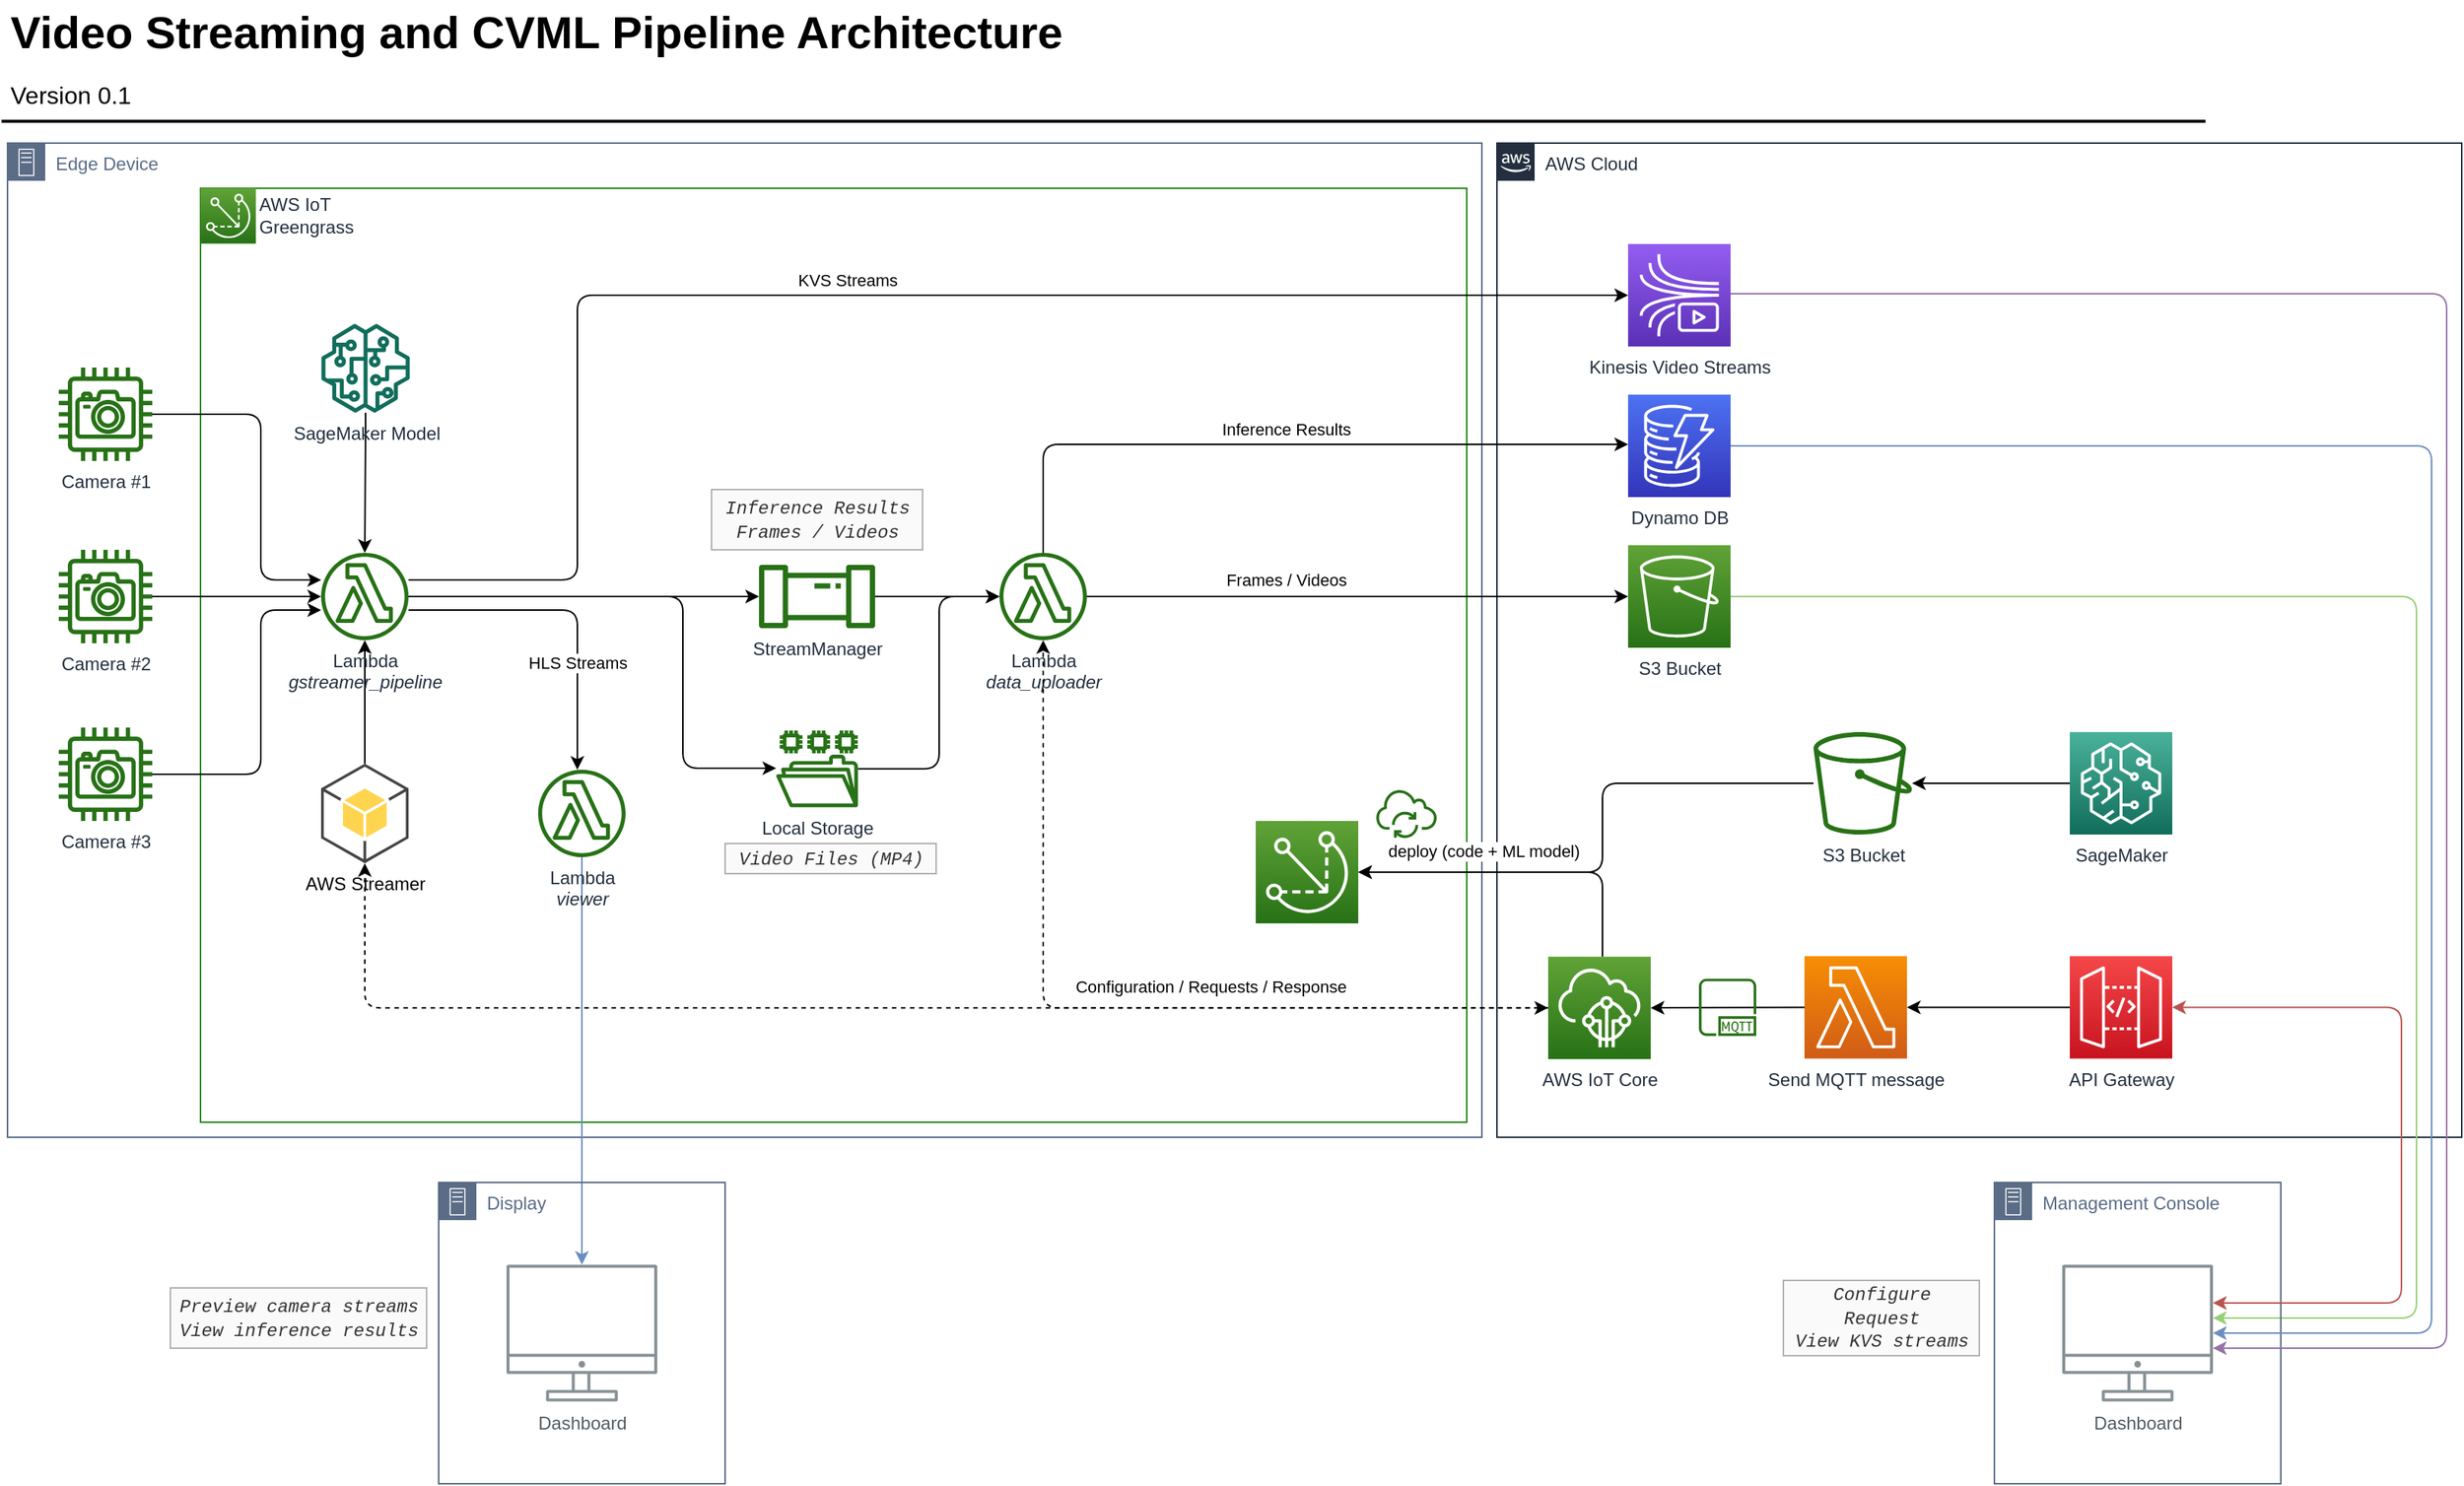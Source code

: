 <mxfile version="13.6.2" type="device"><diagram id="Ht1M8jgEwFfnCIfOTk4-" name="Page-1"><mxGraphModel dx="1106" dy="1003" grid="1" gridSize="10" guides="1" tooltips="1" connect="1" arrows="1" fold="1" page="1" pageScale="1" pageWidth="827" pageHeight="1169" math="0" shadow="0"><root><mxCell id="0"/><mxCell id="1" parent="0"/><mxCell id="UEzPUAAOIrF-is8g5C7q-2" value="AWS Cloud" style="points=[[0,0],[0.25,0],[0.5,0],[0.75,0],[1,0],[1,0.25],[1,0.5],[1,0.75],[1,1],[0.75,1],[0.5,1],[0.25,1],[0,1],[0,0.75],[0,0.5],[0,0.25]];outlineConnect=0;gradientColor=none;html=1;whiteSpace=wrap;fontSize=12;fontStyle=0;shape=mxgraph.aws4.group;grIcon=mxgraph.aws4.group_aws_cloud_alt;strokeColor=#232F3E;fillColor=none;verticalAlign=top;align=left;spacingLeft=30;fontColor=#232F3E;dashed=0;" parent="1" vertex="1"><mxGeometry x="1000" y="160" width="640" height="660" as="geometry"/></mxCell><mxCell id="l3ugbpHC8TjfmJczKxd4-12" value="Edge Device" style="points=[[0,0],[0.25,0],[0.5,0],[0.75,0],[1,0],[1,0.25],[1,0.5],[1,0.75],[1,1],[0.75,1],[0.5,1],[0.25,1],[0,1],[0,0.75],[0,0.5],[0,0.25]];outlineConnect=0;gradientColor=none;html=1;whiteSpace=wrap;fontSize=12;fontStyle=0;shape=mxgraph.aws4.group;grIcon=mxgraph.aws4.group_on_premise;strokeColor=#5A6C86;fillColor=none;verticalAlign=top;align=left;spacingLeft=30;fontColor=#5A6C86;dashed=0;" parent="1" vertex="1"><mxGeometry x="12" y="160" width="978" height="660" as="geometry"/></mxCell><mxCell id="UEzPUAAOIrF-is8g5C7q-5" value="" style="whiteSpace=wrap;html=1;dashed=0;fontColor=#AAB7B8;fontStyle=0;align=left;verticalAlign=top;strokeColor=#248814;fillColor=none;gradientColor=none;spacingLeft=30;" parent="1" vertex="1"><mxGeometry x="140" y="190" width="840" height="620" as="geometry"/></mxCell><mxCell id="-QjtrjUzRDEMRZ5MF8oH-47" value="Video Streaming and CVML Pipeline Architecture" style="text;html=1;resizable=0;points=[];autosize=1;align=left;verticalAlign=top;spacingTop=-4;fontSize=30;fontStyle=1" parent="1" vertex="1"><mxGeometry x="12" y="65.5" width="710" height="40" as="geometry"/></mxCell><mxCell id="-QjtrjUzRDEMRZ5MF8oH-48" value="Version 0.1" style="text;html=1;resizable=0;points=[];autosize=1;align=left;verticalAlign=top;spacingTop=-4;fontSize=16" parent="1" vertex="1"><mxGeometry x="12" y="115.5" width="100" height="20" as="geometry"/></mxCell><mxCell id="SCVMTBWpLvtzJIhz15lM-1" value="" style="line;strokeWidth=2;html=1;fontSize=14;" parent="1" vertex="1"><mxGeometry x="8" y="140.5" width="1462" height="10" as="geometry"/></mxCell><mxCell id="l3ugbpHC8TjfmJczKxd4-58" style="edgeStyle=orthogonalEdgeStyle;rounded=0;orthogonalLoop=1;jettySize=auto;html=1;" parent="1" source="l3ugbpHC8TjfmJczKxd4-2" target="l3ugbpHC8TjfmJczKxd4-7" edge="1"><mxGeometry relative="1" as="geometry"/></mxCell><object label="SageMaker" SageMaker="" id="l3ugbpHC8TjfmJczKxd4-2"><mxCell style="outlineConnect=0;fontColor=#232F3E;gradientColor=#4AB29A;gradientDirection=north;fillColor=#116D5B;strokeColor=#ffffff;dashed=0;verticalLabelPosition=bottom;verticalAlign=top;align=center;html=1;fontSize=12;fontStyle=0;aspect=fixed;shape=mxgraph.aws4.resourceIcon;resIcon=mxgraph.aws4.sagemaker;" parent="1" vertex="1"><mxGeometry x="1380" y="551" width="68" height="68" as="geometry"/></mxCell></object><mxCell id="l3ugbpHC8TjfmJczKxd4-29" style="edgeStyle=orthogonalEdgeStyle;rounded=1;orthogonalLoop=1;jettySize=auto;html=1;" parent="1" source="l3ugbpHC8TjfmJczKxd4-3" target="l3ugbpHC8TjfmJczKxd4-27" edge="1"><mxGeometry relative="1" as="geometry"><mxPoint x="218" y="340" as="targetPoint"/><Array as="points"><mxPoint x="180" y="340"/><mxPoint x="180" y="450"/></Array></mxGeometry></mxCell><mxCell id="l3ugbpHC8TjfmJczKxd4-3" value="Camera #1" style="outlineConnect=0;fontColor=#232F3E;gradientColor=none;fillColor=#277116;strokeColor=none;dashed=0;verticalLabelPosition=bottom;verticalAlign=top;align=center;html=1;fontSize=12;fontStyle=0;aspect=fixed;pointerEvents=1;shape=mxgraph.aws4.camera;" parent="1" vertex="1"><mxGeometry x="46" y="309" width="62" height="62" as="geometry"/></mxCell><mxCell id="l3ugbpHC8TjfmJczKxd4-68" value="" style="edgeStyle=orthogonalEdgeStyle;rounded=1;jumpStyle=arc;orthogonalLoop=1;jettySize=auto;html=1;strokeColor=#000000;" parent="1" source="l3ugbpHC8TjfmJczKxd4-7" target="l3ugbpHC8TjfmJczKxd4-199" edge="1"><mxGeometry x="0.005" y="-14" relative="1" as="geometry"><mxPoint as="offset"/><Array as="points"><mxPoint x="1070" y="585"/><mxPoint x="1070" y="644"/></Array></mxGeometry></mxCell><mxCell id="l3ugbpHC8TjfmJczKxd4-7" value="S3 Bucket" style="outlineConnect=0;fontColor=#232F3E;gradientColor=none;fillColor=#277116;strokeColor=none;dashed=0;verticalLabelPosition=bottom;verticalAlign=top;align=center;html=1;fontSize=12;fontStyle=0;aspect=fixed;pointerEvents=1;shape=mxgraph.aws4.bucket;" parent="1" vertex="1"><mxGeometry x="1210" y="551" width="65.38" height="68" as="geometry"/></mxCell><mxCell id="6f_Ng7qhZYBj1-ux3YfP-18" style="edgeStyle=orthogonalEdgeStyle;rounded=1;orthogonalLoop=1;jettySize=auto;html=1;startArrow=none;startFill=0;strokeColor=#97D077;" parent="1" source="l3ugbpHC8TjfmJczKxd4-8" target="l3ugbpHC8TjfmJczKxd4-88" edge="1"><mxGeometry relative="1" as="geometry"><Array as="points"><mxPoint x="1610" y="461"/><mxPoint x="1610" y="940"/></Array></mxGeometry></mxCell><mxCell id="l3ugbpHC8TjfmJczKxd4-8" value="S3 Bucket" style="outlineConnect=0;fontColor=#232F3E;gradientColor=#60A337;gradientDirection=north;fillColor=#277116;strokeColor=#ffffff;dashed=0;verticalLabelPosition=bottom;verticalAlign=top;align=center;html=1;fontSize=12;fontStyle=0;aspect=fixed;shape=mxgraph.aws4.resourceIcon;resIcon=mxgraph.aws4.s3;" parent="1" vertex="1"><mxGeometry x="1087" y="427" width="68" height="68" as="geometry"/></mxCell><mxCell id="l3ugbpHC8TjfmJczKxd4-52" style="edgeStyle=orthogonalEdgeStyle;rounded=0;orthogonalLoop=1;jettySize=auto;html=1;" parent="1" edge="1"><mxGeometry relative="1" as="geometry"><mxPoint x="1098" y="461" as="sourcePoint"/></mxGeometry></mxCell><mxCell id="l3ugbpHC8TjfmJczKxd4-28" style="edgeStyle=orthogonalEdgeStyle;rounded=0;orthogonalLoop=1;jettySize=auto;html=1;" parent="1" source="l3ugbpHC8TjfmJczKxd4-14" target="l3ugbpHC8TjfmJczKxd4-27" edge="1"><mxGeometry relative="1" as="geometry"/></mxCell><mxCell id="l3ugbpHC8TjfmJczKxd4-14" value="Camera #2" style="outlineConnect=0;fontColor=#232F3E;gradientColor=none;fillColor=#277116;strokeColor=none;dashed=0;verticalLabelPosition=bottom;verticalAlign=top;align=center;html=1;fontSize=12;fontStyle=0;aspect=fixed;pointerEvents=1;shape=mxgraph.aws4.camera;" parent="1" vertex="1"><mxGeometry x="46" y="430" width="62" height="62" as="geometry"/></mxCell><mxCell id="l3ugbpHC8TjfmJczKxd4-32" value="" style="edgeStyle=orthogonalEdgeStyle;rounded=1;orthogonalLoop=1;jettySize=auto;html=1;" parent="1" source="l3ugbpHC8TjfmJczKxd4-15" target="l3ugbpHC8TjfmJczKxd4-27" edge="1"><mxGeometry relative="1" as="geometry"><mxPoint x="220" y="579" as="targetPoint"/><Array as="points"><mxPoint x="180" y="579"/><mxPoint x="180" y="470"/></Array></mxGeometry></mxCell><mxCell id="l3ugbpHC8TjfmJczKxd4-15" value="Camera #3" style="outlineConnect=0;fontColor=#232F3E;gradientColor=none;fillColor=#277116;strokeColor=none;dashed=0;verticalLabelPosition=bottom;verticalAlign=top;align=center;html=1;fontSize=12;fontStyle=0;aspect=fixed;pointerEvents=1;shape=mxgraph.aws4.camera;" parent="1" vertex="1"><mxGeometry x="46" y="548" width="62" height="62" as="geometry"/></mxCell><mxCell id="l3ugbpHC8TjfmJczKxd4-201" value="deploy (code + ML model)" style="edgeStyle=orthogonalEdgeStyle;rounded=1;jumpStyle=arc;orthogonalLoop=1;jettySize=auto;html=1;strokeColor=#000000;" parent="1" source="l3ugbpHC8TjfmJczKxd4-22" target="l3ugbpHC8TjfmJczKxd4-199" edge="1"><mxGeometry x="0.241" y="-14" relative="1" as="geometry"><Array as="points"><mxPoint x="1070" y="644"/></Array><mxPoint as="offset"/></mxGeometry></mxCell><mxCell id="sOebJX0BzwFZkAAIhOgV-5" style="edgeStyle=orthogonalEdgeStyle;rounded=1;orthogonalLoop=1;jettySize=auto;html=1;startArrow=none;startFill=0;" parent="1" source="7xtLExHOOwQyCnLlfc2Y-1" target="l3ugbpHC8TjfmJczKxd4-27" edge="1"><mxGeometry relative="1" as="geometry"/></mxCell><mxCell id="l3ugbpHC8TjfmJczKxd4-22" value="AWS IoT Core" style="outlineConnect=0;fontColor=#232F3E;gradientColor=#60A337;gradientDirection=north;fillColor=#277116;strokeColor=#ffffff;dashed=0;verticalLabelPosition=bottom;verticalAlign=top;align=center;html=1;fontSize=12;fontStyle=0;aspect=fixed;shape=mxgraph.aws4.resourceIcon;resIcon=mxgraph.aws4.iot_core;" parent="1" vertex="1"><mxGeometry x="1034" y="700.1" width="68" height="68" as="geometry"/></mxCell><mxCell id="6f_Ng7qhZYBj1-ux3YfP-7" value="KVS Streams" style="edgeStyle=orthogonalEdgeStyle;rounded=1;orthogonalLoop=1;jettySize=auto;html=1;startArrow=none;startFill=0;strokeColor=#000000;" parent="1" source="l3ugbpHC8TjfmJczKxd4-27" target="6f_Ng7qhZYBj1-ux3YfP-1" edge="1"><mxGeometry x="-0.037" y="10" relative="1" as="geometry"><Array as="points"><mxPoint x="390" y="450"/><mxPoint x="390" y="261"/></Array><mxPoint as="offset"/></mxGeometry></mxCell><mxCell id="fnL0mikmJN5iwgDnDFTr-7" value="" style="edgeStyle=orthogonalEdgeStyle;rounded=0;orthogonalLoop=1;jettySize=auto;html=1;" parent="1" source="l3ugbpHC8TjfmJczKxd4-27" target="sOebJX0BzwFZkAAIhOgV-2" edge="1"><mxGeometry x="0.497" y="11" relative="1" as="geometry"><mxPoint x="490.091" y="461" as="targetPoint"/><mxPoint as="offset"/></mxGeometry></mxCell><mxCell id="fnL0mikmJN5iwgDnDFTr-9" value="HLS Streams" style="edgeStyle=orthogonalEdgeStyle;rounded=1;orthogonalLoop=1;jettySize=auto;html=1;" parent="1" source="l3ugbpHC8TjfmJczKxd4-27" target="fnL0mikmJN5iwgDnDFTr-4" edge="1"><mxGeometry x="0.352" relative="1" as="geometry"><Array as="points"><mxPoint x="390" y="470"/></Array><mxPoint as="offset"/></mxGeometry></mxCell><mxCell id="MqlUjwLpCgT6EpWJW5u5-2" style="edgeStyle=orthogonalEdgeStyle;rounded=1;orthogonalLoop=1;jettySize=auto;html=1;" parent="1" source="l3ugbpHC8TjfmJczKxd4-27" target="MqlUjwLpCgT6EpWJW5u5-1" edge="1"><mxGeometry relative="1" as="geometry"><Array as="points"><mxPoint x="460" y="461"/><mxPoint x="460" y="575"/></Array></mxGeometry></mxCell><mxCell id="l3ugbpHC8TjfmJczKxd4-27" value="Lambda&lt;br&gt;&lt;i&gt;gstreamer_pipeline&lt;br&gt;&lt;/i&gt;" style="outlineConnect=0;fontColor=#232F3E;gradientColor=none;fillColor=#277116;strokeColor=none;dashed=0;verticalLabelPosition=bottom;verticalAlign=top;align=center;html=1;fontSize=12;fontStyle=0;aspect=fixed;pointerEvents=1;shape=mxgraph.aws4.lambda_function;" parent="1" vertex="1"><mxGeometry x="220" y="432" width="58" height="58" as="geometry"/></mxCell><mxCell id="l3ugbpHC8TjfmJczKxd4-36" value="" style="outlineConnect=0;fontColor=#232F3E;gradientColor=none;fillColor=#277116;strokeColor=none;dashed=0;verticalLabelPosition=bottom;verticalAlign=top;align=center;html=1;fontSize=12;fontStyle=0;aspect=fixed;pointerEvents=1;shape=mxgraph.aws4.iot_over_the_air_update;" parent="1" vertex="1"><mxGeometry x="920" y="585" width="40" height="40" as="geometry"/></mxCell><mxCell id="l3ugbpHC8TjfmJczKxd4-70" style="edgeStyle=orthogonalEdgeStyle;rounded=1;jumpStyle=arc;orthogonalLoop=1;jettySize=auto;html=1;strokeColor=#000000;" parent="1" source="l3ugbpHC8TjfmJczKxd4-67" target="l3ugbpHC8TjfmJczKxd4-22" edge="1"><mxGeometry relative="1" as="geometry"/></mxCell><mxCell id="l3ugbpHC8TjfmJczKxd4-67" value="Send MQTT message" style="outlineConnect=0;fontColor=#232F3E;gradientColor=#F78E04;gradientDirection=north;fillColor=#D05C17;strokeColor=#ffffff;dashed=0;verticalLabelPosition=bottom;verticalAlign=top;align=center;html=1;fontSize=12;fontStyle=0;aspect=fixed;shape=mxgraph.aws4.resourceIcon;resIcon=mxgraph.aws4.lambda;" parent="1" vertex="1"><mxGeometry x="1204" y="699.7" width="68" height="68" as="geometry"/></mxCell><mxCell id="l3ugbpHC8TjfmJczKxd4-5" value="" style="outlineConnect=0;fontColor=#232F3E;gradientColor=none;fillColor=#277116;strokeColor=none;dashed=0;verticalLabelPosition=bottom;verticalAlign=top;align=center;html=1;fontSize=12;fontStyle=0;aspect=fixed;pointerEvents=1;shape=mxgraph.aws4.mqtt_protocol;" parent="1" vertex="1"><mxGeometry x="1134" y="714.7" width="38" height="38" as="geometry"/></mxCell><mxCell id="UEzPUAAOIrF-is8g5C7q-4" value="AWS IoT&lt;br&gt;Greengrass" style="outlineConnect=0;fontColor=#232F3E;gradientColor=#60A337;gradientDirection=north;fillColor=#277116;strokeColor=#ffffff;dashed=0;verticalLabelPosition=middle;verticalAlign=middle;align=left;html=1;fontSize=12;fontStyle=0;aspect=fixed;shape=mxgraph.aws4.resourceIcon;resIcon=mxgraph.aws4.greengrass;labelPosition=right;" parent="1" vertex="1"><mxGeometry x="140" y="190" width="36.735" height="36.735" as="geometry"/></mxCell><mxCell id="l3ugbpHC8TjfmJczKxd4-47" value="Frames / Videos" style="edgeStyle=orthogonalEdgeStyle;rounded=0;orthogonalLoop=1;jettySize=auto;html=1;" parent="1" source="l3ugbpHC8TjfmJczKxd4-19" target="l3ugbpHC8TjfmJczKxd4-8" edge="1"><mxGeometry x="-0.265" y="11" relative="1" as="geometry"><mxPoint x="810.203" y="461" as="targetPoint"/><mxPoint as="offset"/></mxGeometry></mxCell><mxCell id="sOebJX0BzwFZkAAIhOgV-10" value="Inference Results" style="edgeStyle=orthogonalEdgeStyle;rounded=1;orthogonalLoop=1;jettySize=auto;html=1;" parent="1" source="l3ugbpHC8TjfmJczKxd4-19" target="sOebJX0BzwFZkAAIhOgV-9" edge="1"><mxGeometry x="0.013" y="10" relative="1" as="geometry"><Array as="points"><mxPoint x="699" y="360"/></Array><mxPoint as="offset"/></mxGeometry></mxCell><mxCell id="l3ugbpHC8TjfmJczKxd4-19" value="Lambda&lt;br&gt;&lt;i&gt;data_uploader&lt;/i&gt;" style="outlineConnect=0;fontColor=#232F3E;gradientColor=none;fillColor=#277116;strokeColor=none;dashed=0;verticalLabelPosition=bottom;verticalAlign=top;align=center;html=1;fontSize=12;fontStyle=0;aspect=fixed;pointerEvents=1;shape=mxgraph.aws4.lambda_function;" parent="1" vertex="1"><mxGeometry x="670" y="432" width="58" height="58" as="geometry"/></mxCell><mxCell id="7xtLExHOOwQyCnLlfc2Y-8" style="edgeStyle=orthogonalEdgeStyle;rounded=0;orthogonalLoop=1;jettySize=auto;html=1;startArrow=none;startFill=0;" parent="1" source="l3ugbpHC8TjfmJczKxd4-1" target="l3ugbpHC8TjfmJczKxd4-27" edge="1"><mxGeometry relative="1" as="geometry"><Array as="points"><mxPoint x="249" y="350"/><mxPoint x="249" y="350"/></Array></mxGeometry></mxCell><mxCell id="l3ugbpHC8TjfmJczKxd4-1" value="SageMaker Model" style="outlineConnect=0;fontColor=#232F3E;gradientColor=none;fillColor=#116D5B;strokeColor=none;dashed=0;verticalLabelPosition=bottom;verticalAlign=top;align=center;html=1;fontSize=12;fontStyle=0;aspect=fixed;pointerEvents=1;shape=mxgraph.aws4.sagemaker_model;" parent="1" vertex="1"><mxGeometry x="220" y="280" width="59" height="59" as="geometry"/></mxCell><mxCell id="l3ugbpHC8TjfmJczKxd4-90" value="" style="group" parent="1" vertex="1" connectable="0"><mxGeometry x="1330" y="850" width="190" height="200" as="geometry"/></mxCell><mxCell id="l3ugbpHC8TjfmJczKxd4-18" value="Management Console" style="points=[[0,0],[0.25,0],[0.5,0],[0.75,0],[1,0],[1,0.25],[1,0.5],[1,0.75],[1,1],[0.75,1],[0.5,1],[0.25,1],[0,1],[0,0.75],[0,0.5],[0,0.25]];outlineConnect=0;gradientColor=none;html=1;whiteSpace=wrap;fontSize=12;fontStyle=0;shape=mxgraph.aws4.group;grIcon=mxgraph.aws4.group_on_premise;strokeColor=#5A6C86;fillColor=none;verticalAlign=top;align=left;spacingLeft=30;fontColor=#5A6C86;dashed=0;" parent="l3ugbpHC8TjfmJczKxd4-90" vertex="1"><mxGeometry width="190" height="200" as="geometry"/></mxCell><mxCell id="l3ugbpHC8TjfmJczKxd4-88" value="Dashboard" style="outlineConnect=0;gradientColor=none;fontColor=#545B64;strokeColor=none;fillColor=#879196;dashed=0;verticalLabelPosition=bottom;verticalAlign=top;align=center;html=1;fontSize=12;fontStyle=0;aspect=fixed;shape=mxgraph.aws4.illustration_desktop;pointerEvents=1;labelBackgroundColor=#ffffff;" parent="l3ugbpHC8TjfmJczKxd4-90" vertex="1"><mxGeometry x="45" y="54.5" width="100" height="91" as="geometry"/></mxCell><mxCell id="l3ugbpHC8TjfmJczKxd4-199" value="" style="outlineConnect=0;fontColor=#232F3E;gradientColor=#60A337;gradientDirection=north;fillColor=#277116;strokeColor=#ffffff;dashed=0;verticalLabelPosition=bottom;verticalAlign=top;align=center;html=1;fontSize=12;fontStyle=0;aspect=fixed;shape=mxgraph.aws4.resourceIcon;resIcon=mxgraph.aws4.greengrass;" parent="1" vertex="1"><mxGeometry x="840" y="610" width="68" height="68" as="geometry"/></mxCell><mxCell id="6f_Ng7qhZYBj1-ux3YfP-16" style="edgeStyle=orthogonalEdgeStyle;rounded=1;orthogonalLoop=1;jettySize=auto;html=1;startArrow=none;startFill=0;strokeColor=#9673a6;fillColor=#e1d5e7;" parent="1" source="6f_Ng7qhZYBj1-ux3YfP-1" target="l3ugbpHC8TjfmJczKxd4-88" edge="1"><mxGeometry relative="1" as="geometry"><Array as="points"><mxPoint x="1630" y="260"/><mxPoint x="1630" y="960"/></Array></mxGeometry></mxCell><mxCell id="6f_Ng7qhZYBj1-ux3YfP-1" value="Kinesis Video Streams" style="outlineConnect=0;fontColor=#232F3E;gradientColor=#945DF2;gradientDirection=north;fillColor=#5A30B5;strokeColor=#ffffff;dashed=0;verticalLabelPosition=bottom;verticalAlign=top;align=center;html=1;fontSize=12;fontStyle=0;aspect=fixed;shape=mxgraph.aws4.resourceIcon;resIcon=mxgraph.aws4.kinesis_video_streams;" parent="1" vertex="1"><mxGeometry x="1087" y="227" width="68" height="68" as="geometry"/></mxCell><mxCell id="fnL0mikmJN5iwgDnDFTr-8" value="" style="edgeStyle=orthogonalEdgeStyle;rounded=0;orthogonalLoop=1;jettySize=auto;html=1;" parent="1" source="sOebJX0BzwFZkAAIhOgV-2" target="l3ugbpHC8TjfmJczKxd4-19" edge="1"><mxGeometry relative="1" as="geometry"><mxPoint x="544.209" y="461.0" as="sourcePoint"/></mxGeometry></mxCell><mxCell id="6f_Ng7qhZYBj1-ux3YfP-20" value="&lt;div&gt;&lt;i style=&quot;font-family: &amp;#34;courier new&amp;#34;&quot;&gt;Configure&lt;/i&gt;&lt;/div&gt;&lt;div&gt;&lt;i style=&quot;font-family: &amp;#34;courier new&amp;#34;&quot;&gt;Request&lt;/i&gt;&lt;/div&gt;&lt;div&gt;&lt;font face=&quot;Courier New&quot;&gt;&lt;i&gt;View KVS streams&lt;/i&gt;&lt;/font&gt;&lt;/div&gt;" style="text;html=1;resizable=0;autosize=1;align=center;verticalAlign=middle;points=[];fillColor=#f5f5f5;strokeColor=#666666;rounded=0;opacity=50;fontColor=#333333;" parent="1" vertex="1"><mxGeometry x="1190" y="915" width="130" height="50" as="geometry"/></mxCell><mxCell id="F8nR14_zgIRidCDEqCTO-2" style="edgeStyle=orthogonalEdgeStyle;rounded=1;orthogonalLoop=1;jettySize=auto;html=1;fillColor=#f8cecc;strokeColor=#b85450;startArrow=classic;startFill=1;" parent="1" source="F8nR14_zgIRidCDEqCTO-1" target="l3ugbpHC8TjfmJczKxd4-88" edge="1"><mxGeometry relative="1" as="geometry"><Array as="points"><mxPoint x="1600" y="734"/><mxPoint x="1600" y="930"/></Array></mxGeometry></mxCell><mxCell id="F8nR14_zgIRidCDEqCTO-3" style="edgeStyle=orthogonalEdgeStyle;rounded=0;orthogonalLoop=1;jettySize=auto;html=1;" parent="1" source="F8nR14_zgIRidCDEqCTO-1" target="l3ugbpHC8TjfmJczKxd4-67" edge="1"><mxGeometry relative="1" as="geometry"/></mxCell><mxCell id="F8nR14_zgIRidCDEqCTO-1" value="API Gateway" style="outlineConnect=0;fontColor=#232F3E;gradientColor=#F54749;gradientDirection=north;fillColor=#C7131F;strokeColor=#ffffff;dashed=0;verticalLabelPosition=bottom;verticalAlign=top;align=center;html=1;fontSize=12;fontStyle=0;aspect=fixed;shape=mxgraph.aws4.resourceIcon;resIcon=mxgraph.aws4.api_gateway;" parent="1" vertex="1"><mxGeometry x="1380" y="699.7" width="68" height="68" as="geometry"/></mxCell><mxCell id="fnL0mikmJN5iwgDnDFTr-3" value="Configuration / Requests / Response" style="edgeStyle=orthogonalEdgeStyle;rounded=1;orthogonalLoop=1;jettySize=auto;html=1;startArrow=none;startFill=0;strokeColor=#000000;dashed=1;" parent="1" source="l3ugbpHC8TjfmJczKxd4-22" target="l3ugbpHC8TjfmJczKxd4-19" edge="1"><mxGeometry x="-0.226" y="-14" relative="1" as="geometry"><mxPoint as="offset"/><mxPoint x="1034" y="734.1" as="sourcePoint"/><mxPoint x="717.964" y="734.1" as="targetPoint"/><Array as="points"><mxPoint x="699" y="734"/></Array></mxGeometry></mxCell><mxCell id="fnL0mikmJN5iwgDnDFTr-10" value="" style="edgeStyle=orthogonalEdgeStyle;rounded=1;orthogonalLoop=1;jettySize=auto;html=1;fillColor=#dae8fc;strokeColor=#6c8ebf;" parent="1" source="fnL0mikmJN5iwgDnDFTr-4" target="sOebJX0BzwFZkAAIhOgV-8" edge="1"><mxGeometry x="0.004" y="10" relative="1" as="geometry"><Array as="points"/><mxPoint as="offset"/></mxGeometry></mxCell><mxCell id="fnL0mikmJN5iwgDnDFTr-4" value="Lambda&lt;br&gt;&lt;i&gt;viewer&lt;/i&gt;" style="outlineConnect=0;fontColor=#232F3E;gradientColor=none;fillColor=#277116;strokeColor=none;dashed=0;verticalLabelPosition=bottom;verticalAlign=top;align=center;html=1;fontSize=12;fontStyle=0;aspect=fixed;pointerEvents=1;shape=mxgraph.aws4.lambda_function;" parent="1" vertex="1"><mxGeometry x="364" y="576" width="58" height="58" as="geometry"/></mxCell><mxCell id="sOebJX0BzwFZkAAIhOgV-1" value="&lt;div&gt;&lt;i style=&quot;font-family: &amp;#34;courier new&amp;#34;&quot;&gt;Preview camera streams&lt;/i&gt;&lt;/div&gt;&lt;div&gt;&lt;font face=&quot;courier new&quot;&gt;&lt;i&gt;View inference results&lt;/i&gt;&lt;/font&gt;&lt;/div&gt;" style="text;html=1;resizable=0;autosize=1;align=center;verticalAlign=middle;points=[];fillColor=#f5f5f5;strokeColor=#666666;rounded=0;opacity=50;fontColor=#333333;" parent="1" vertex="1"><mxGeometry x="120" y="920" width="170" height="40" as="geometry"/></mxCell><mxCell id="sOebJX0BzwFZkAAIhOgV-2" value="StreamManager" style="outlineConnect=0;fontColor=#232F3E;gradientColor=none;fillColor=#277116;strokeColor=none;dashed=0;verticalLabelPosition=bottom;verticalAlign=top;align=center;html=1;fontSize=12;fontStyle=0;aspect=fixed;pointerEvents=1;shape=mxgraph.aws4.iot_analytics_pipeline;" parent="1" vertex="1"><mxGeometry x="510" y="440" width="78" height="42" as="geometry"/></mxCell><mxCell id="sOebJX0BzwFZkAAIhOgV-6" value="" style="group" parent="1" vertex="1" connectable="0"><mxGeometry x="298" y="850" width="190" height="200" as="geometry"/></mxCell><mxCell id="sOebJX0BzwFZkAAIhOgV-7" value="Display" style="points=[[0,0],[0.25,0],[0.5,0],[0.75,0],[1,0],[1,0.25],[1,0.5],[1,0.75],[1,1],[0.75,1],[0.5,1],[0.25,1],[0,1],[0,0.75],[0,0.5],[0,0.25]];outlineConnect=0;gradientColor=none;html=1;whiteSpace=wrap;fontSize=12;fontStyle=0;shape=mxgraph.aws4.group;grIcon=mxgraph.aws4.group_on_premise;strokeColor=#5A6C86;fillColor=none;verticalAlign=top;align=left;spacingLeft=30;fontColor=#5A6C86;dashed=0;" parent="sOebJX0BzwFZkAAIhOgV-6" vertex="1"><mxGeometry width="190" height="200" as="geometry"/></mxCell><mxCell id="sOebJX0BzwFZkAAIhOgV-8" value="Dashboard" style="outlineConnect=0;gradientColor=none;fontColor=#545B64;strokeColor=none;fillColor=#879196;dashed=0;verticalLabelPosition=bottom;verticalAlign=top;align=center;html=1;fontSize=12;fontStyle=0;aspect=fixed;shape=mxgraph.aws4.illustration_desktop;pointerEvents=1;labelBackgroundColor=#ffffff;" parent="sOebJX0BzwFZkAAIhOgV-6" vertex="1"><mxGeometry x="45" y="54.5" width="100" height="91" as="geometry"/></mxCell><mxCell id="sOebJX0BzwFZkAAIhOgV-11" style="edgeStyle=orthogonalEdgeStyle;rounded=1;orthogonalLoop=1;jettySize=auto;html=1;fillColor=#dae8fc;strokeColor=#6c8ebf;" parent="1" source="sOebJX0BzwFZkAAIhOgV-9" target="l3ugbpHC8TjfmJczKxd4-88" edge="1"><mxGeometry relative="1" as="geometry"><Array as="points"><mxPoint x="1620" y="361"/><mxPoint x="1620" y="950"/></Array></mxGeometry></mxCell><mxCell id="sOebJX0BzwFZkAAIhOgV-9" value="Dynamo DB" style="outlineConnect=0;fontColor=#232F3E;gradientColor=#4D72F3;gradientDirection=north;fillColor=#3334B9;strokeColor=#ffffff;dashed=0;verticalLabelPosition=bottom;verticalAlign=top;align=center;html=1;fontSize=12;fontStyle=0;aspect=fixed;shape=mxgraph.aws4.resourceIcon;resIcon=mxgraph.aws4.dynamodb;" parent="1" vertex="1"><mxGeometry x="1087" y="327" width="68" height="68" as="geometry"/></mxCell><mxCell id="sOebJX0BzwFZkAAIhOgV-13" value="&lt;div&gt;&lt;font face=&quot;courier new&quot;&gt;&lt;i&gt;Inference Results&lt;/i&gt;&lt;/font&gt;&lt;/div&gt;&lt;div&gt;&lt;font face=&quot;courier new&quot;&gt;&lt;i&gt;Frames / Videos&lt;/i&gt;&lt;/font&gt;&lt;/div&gt;" style="text;html=1;resizable=0;autosize=1;align=center;verticalAlign=middle;points=[];fillColor=#f5f5f5;strokeColor=#666666;rounded=0;opacity=50;fontColor=#333333;" parent="1" vertex="1"><mxGeometry x="479" y="390" width="140" height="40" as="geometry"/></mxCell><mxCell id="MqlUjwLpCgT6EpWJW5u5-3" style="edgeStyle=orthogonalEdgeStyle;rounded=1;orthogonalLoop=1;jettySize=auto;html=1;" parent="1" source="MqlUjwLpCgT6EpWJW5u5-1" target="l3ugbpHC8TjfmJczKxd4-19" edge="1"><mxGeometry relative="1" as="geometry"><Array as="points"><mxPoint x="630" y="575"/><mxPoint x="630" y="461"/></Array></mxGeometry></mxCell><mxCell id="MqlUjwLpCgT6EpWJW5u5-1" value="Local Storage" style="outlineConnect=0;fontColor=#232F3E;gradientColor=none;fillColor=#277116;strokeColor=none;dashed=0;verticalLabelPosition=bottom;verticalAlign=top;align=center;html=1;fontSize=12;fontStyle=0;aspect=fixed;pointerEvents=1;shape=mxgraph.aws4.file_system;" parent="1" vertex="1"><mxGeometry x="521.85" y="550" width="54.3" height="50.82" as="geometry"/></mxCell><mxCell id="MqlUjwLpCgT6EpWJW5u5-4" value="&lt;div&gt;&lt;font face=&quot;courier new&quot;&gt;&lt;i&gt;Video Files (MP4)&lt;/i&gt;&lt;/font&gt;&lt;/div&gt;" style="text;html=1;resizable=0;autosize=1;align=center;verticalAlign=middle;points=[];fillColor=#f5f5f5;strokeColor=#666666;rounded=0;opacity=50;fontColor=#333333;" parent="1" vertex="1"><mxGeometry x="488" y="625" width="140" height="20" as="geometry"/></mxCell><mxCell id="7xtLExHOOwQyCnLlfc2Y-1" value="AWS Streamer" style="outlineConnect=0;dashed=0;verticalLabelPosition=bottom;verticalAlign=top;align=center;html=1;shape=mxgraph.aws3.android;fillColor=#FFD44F;gradientColor=none;aspect=fixed;" parent="1" vertex="1"><mxGeometry x="220" y="571.94" width="58" height="66.13" as="geometry"/></mxCell><mxCell id="7xtLExHOOwQyCnLlfc2Y-7" style="edgeStyle=orthogonalEdgeStyle;rounded=1;orthogonalLoop=1;jettySize=auto;html=1;startArrow=classic;startFill=1;dashed=1;" parent="1" source="l3ugbpHC8TjfmJczKxd4-22" target="7xtLExHOOwQyCnLlfc2Y-1" edge="1"><mxGeometry relative="1" as="geometry"><mxPoint x="1034" y="734.1" as="sourcePoint"/><mxPoint x="249" y="490" as="targetPoint"/></mxGeometry></mxCell></root></mxGraphModel></diagram></mxfile>